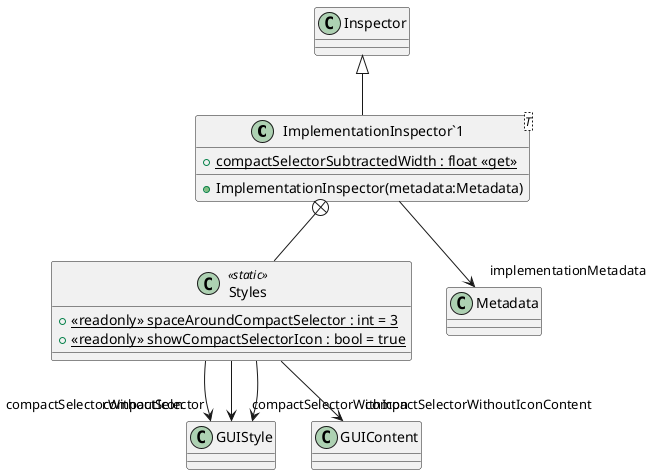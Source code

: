 @startuml
class "ImplementationInspector`1"<T> {
    + ImplementationInspector(metadata:Metadata)
    + {static} compactSelectorSubtractedWidth : float <<get>>
}
class Styles <<static>> {
    + {static} <<readonly>> spaceAroundCompactSelector : int = 3
    + {static} <<readonly>> showCompactSelectorIcon : bool = true
}
Inspector <|-- "ImplementationInspector`1"
"ImplementationInspector`1" --> "implementationMetadata" Metadata
"ImplementationInspector`1" +-- Styles
Styles --> "compactSelectorWithoutIcon" GUIStyle
Styles --> "compactSelectorWithIcon" GUIStyle
Styles --> "compactSelectorWithoutIconContent" GUIContent
Styles --> "compactSelector" GUIStyle
@enduml
